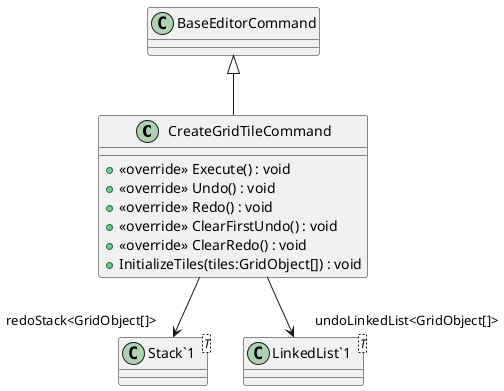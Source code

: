 @startuml
class CreateGridTileCommand {
    + <<override>> Execute() : void
    + <<override>> Undo() : void
    + <<override>> Redo() : void
    + <<override>> ClearFirstUndo() : void
    + <<override>> ClearRedo() : void
    + InitializeTiles(tiles:GridObject[]) : void
}
class "Stack`1"<T> {
}
class "LinkedList`1"<T> {
}
BaseEditorCommand <|-- CreateGridTileCommand
CreateGridTileCommand --> "redoStack<GridObject[]>" "Stack`1"
CreateGridTileCommand --> "undoLinkedList<GridObject[]>" "LinkedList`1"
@enduml
